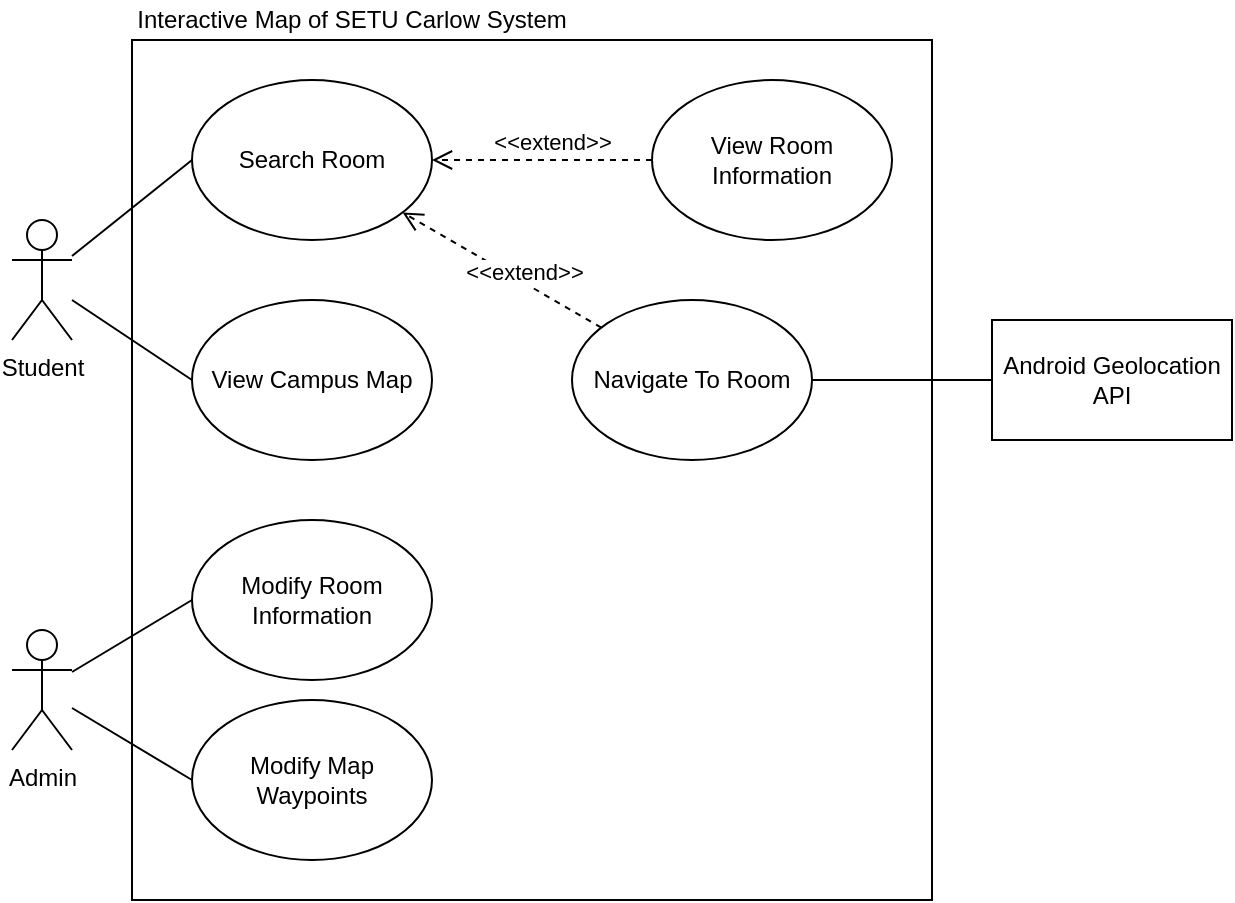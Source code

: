 <mxfile version="24.7.17">
  <diagram name="Page-1" id="Sprw_2fhTVZdxiGmfCfW">
    <mxGraphModel dx="1404" dy="878" grid="1" gridSize="10" guides="1" tooltips="1" connect="1" arrows="1" fold="1" page="1" pageScale="1" pageWidth="827" pageHeight="1169" math="0" shadow="0">
      <root>
        <mxCell id="0" />
        <mxCell id="1" parent="0" />
        <mxCell id="Y7ebDuC7yW3H1GmHhCfG-1" value="Student" style="shape=umlActor;verticalLabelPosition=bottom;verticalAlign=top;html=1;outlineConnect=0;" parent="1" vertex="1">
          <mxGeometry x="160" y="380" width="30" height="60" as="geometry" />
        </mxCell>
        <mxCell id="Y7ebDuC7yW3H1GmHhCfG-2" value="" style="rounded=0;whiteSpace=wrap;html=1;" parent="1" vertex="1">
          <mxGeometry x="220" y="290" width="400" height="430" as="geometry" />
        </mxCell>
        <mxCell id="Y7ebDuC7yW3H1GmHhCfG-3" value="Interactive Map of SETU Carlow System" style="text;html=1;align=center;verticalAlign=middle;whiteSpace=wrap;rounded=0;" parent="1" vertex="1">
          <mxGeometry x="220" y="270" width="220" height="20" as="geometry" />
        </mxCell>
        <mxCell id="Y7ebDuC7yW3H1GmHhCfG-6" value="Admin" style="shape=umlActor;verticalLabelPosition=bottom;verticalAlign=top;html=1;outlineConnect=0;" parent="1" vertex="1">
          <mxGeometry x="160" y="585" width="30" height="60" as="geometry" />
        </mxCell>
        <mxCell id="0u-XFwQH5VdygrswLcJL-1" value="Search Room" style="ellipse;whiteSpace=wrap;html=1;" parent="1" vertex="1">
          <mxGeometry x="250" y="310" width="120" height="80" as="geometry" />
        </mxCell>
        <mxCell id="0u-XFwQH5VdygrswLcJL-2" value="View Room Information" style="ellipse;whiteSpace=wrap;html=1;" parent="1" vertex="1">
          <mxGeometry x="480" y="310" width="120" height="80" as="geometry" />
        </mxCell>
        <mxCell id="0u-XFwQH5VdygrswLcJL-3" value="Navigate To Room" style="ellipse;whiteSpace=wrap;html=1;" parent="1" vertex="1">
          <mxGeometry x="440" y="420" width="120" height="80" as="geometry" />
        </mxCell>
        <mxCell id="0u-XFwQH5VdygrswLcJL-4" value="View Campus Map" style="ellipse;whiteSpace=wrap;html=1;" parent="1" vertex="1">
          <mxGeometry x="250" y="420" width="120" height="80" as="geometry" />
        </mxCell>
        <mxCell id="0u-XFwQH5VdygrswLcJL-5" value="Modify Room Information" style="ellipse;whiteSpace=wrap;html=1;" parent="1" vertex="1">
          <mxGeometry x="250" y="530" width="120" height="80" as="geometry" />
        </mxCell>
        <mxCell id="0u-XFwQH5VdygrswLcJL-6" value="Modify Map Waypoints" style="ellipse;whiteSpace=wrap;html=1;" parent="1" vertex="1">
          <mxGeometry x="250" y="620" width="120" height="80" as="geometry" />
        </mxCell>
        <mxCell id="0u-XFwQH5VdygrswLcJL-7" value="" style="endArrow=none;html=1;rounded=0;entryX=0;entryY=0.5;entryDx=0;entryDy=0;" parent="1" source="Y7ebDuC7yW3H1GmHhCfG-1" target="0u-XFwQH5VdygrswLcJL-4" edge="1">
          <mxGeometry width="50" height="50" relative="1" as="geometry">
            <mxPoint x="390" y="480" as="sourcePoint" />
            <mxPoint x="440" y="430" as="targetPoint" />
          </mxGeometry>
        </mxCell>
        <mxCell id="0u-XFwQH5VdygrswLcJL-8" value="" style="endArrow=none;html=1;rounded=0;entryX=0;entryY=0.5;entryDx=0;entryDy=0;" parent="1" source="Y7ebDuC7yW3H1GmHhCfG-1" target="0u-XFwQH5VdygrswLcJL-1" edge="1">
          <mxGeometry width="50" height="50" relative="1" as="geometry">
            <mxPoint x="300" y="450" as="sourcePoint" />
            <mxPoint x="350" y="400" as="targetPoint" />
          </mxGeometry>
        </mxCell>
        <mxCell id="0u-XFwQH5VdygrswLcJL-9" value="" style="endArrow=none;html=1;rounded=0;entryX=0;entryY=0.5;entryDx=0;entryDy=0;" parent="1" source="Y7ebDuC7yW3H1GmHhCfG-6" target="0u-XFwQH5VdygrswLcJL-5" edge="1">
          <mxGeometry width="50" height="50" relative="1" as="geometry">
            <mxPoint x="390" y="480" as="sourcePoint" />
            <mxPoint x="440" y="430" as="targetPoint" />
          </mxGeometry>
        </mxCell>
        <mxCell id="0u-XFwQH5VdygrswLcJL-10" value="" style="endArrow=none;html=1;rounded=0;entryX=0;entryY=0.5;entryDx=0;entryDy=0;" parent="1" source="Y7ebDuC7yW3H1GmHhCfG-6" target="0u-XFwQH5VdygrswLcJL-6" edge="1">
          <mxGeometry width="50" height="50" relative="1" as="geometry">
            <mxPoint x="390" y="480" as="sourcePoint" />
            <mxPoint x="440" y="430" as="targetPoint" />
          </mxGeometry>
        </mxCell>
        <mxCell id="0u-XFwQH5VdygrswLcJL-13" value="" style="endArrow=none;html=1;rounded=0;" parent="1" source="0u-XFwQH5VdygrswLcJL-3" target="GxgRPgBemYcqeY2atOZ8-2" edge="1">
          <mxGeometry width="50" height="50" relative="1" as="geometry">
            <mxPoint x="640" y="640" as="sourcePoint" />
            <mxPoint x="660" y="480" as="targetPoint" />
          </mxGeometry>
        </mxCell>
        <mxCell id="0u-XFwQH5VdygrswLcJL-16" value="&amp;lt;&amp;lt;extend&amp;gt;&amp;gt;" style="html=1;verticalAlign=bottom;endArrow=open;dashed=1;endSize=8;curved=0;rounded=0;" parent="1" source="0u-XFwQH5VdygrswLcJL-3" target="0u-XFwQH5VdygrswLcJL-1" edge="1">
          <mxGeometry x="-0.243" y="3" relative="1" as="geometry">
            <mxPoint x="450" y="450" as="sourcePoint" />
            <mxPoint x="370" y="450" as="targetPoint" />
            <mxPoint as="offset" />
          </mxGeometry>
        </mxCell>
        <mxCell id="0u-XFwQH5VdygrswLcJL-17" value="&amp;lt;&amp;lt;extend&amp;gt;&amp;gt;" style="html=1;verticalAlign=bottom;endArrow=open;dashed=1;endSize=8;curved=0;rounded=0;" parent="1" source="0u-XFwQH5VdygrswLcJL-2" target="0u-XFwQH5VdygrswLcJL-1" edge="1">
          <mxGeometry x="-0.091" relative="1" as="geometry">
            <mxPoint x="450" y="450" as="sourcePoint" />
            <mxPoint x="370" y="450" as="targetPoint" />
            <mxPoint as="offset" />
          </mxGeometry>
        </mxCell>
        <mxCell id="GxgRPgBemYcqeY2atOZ8-2" value="Android Geolocation API" style="rounded=0;whiteSpace=wrap;html=1;" parent="1" vertex="1">
          <mxGeometry x="650" y="430" width="120" height="60" as="geometry" />
        </mxCell>
      </root>
    </mxGraphModel>
  </diagram>
</mxfile>

